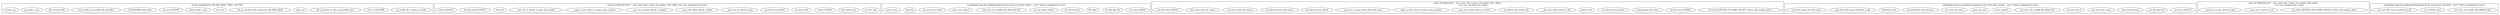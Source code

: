 digraph readdir_c{
        subgraph cluster_vfs_readdir{
                label="int vfs_readdir(struct file *file, filldir_t filler, void *buf)
";
                set_inode_file_f_dentry_d_inode[label="set_inode_file_f_dentry_d_inode"];
                set_res_ENOTDIR[label="set_res_ENOTDIR"];
                file_f_op_false_or_file_f_op_readdir_false[label="file_f_op_false_or_file_f_op_readdir_false"];
                goto_out[label="goto_out"];
                set_res_security_file_permission_file_MAY_READ[label="set_res_security_file_permission_file_MAY_READ"];
                res_true[label="res_true"];
                goto_out[label="goto_out"];
                down_inode_i_sem[label="down_inode_i_sem"];
                set_res_ENOENT[label="set_res_ENOENT"];
                IS_DEADDIR_inode_false[label="IS_DEADDIR_inode_false"];
                set_res_file_f_op_readdir_file_buf_filler[label="set_res_file_f_op_readdir_file_buf_filler"];
                file_accessed_file[label="file_accessed_file"];
                up_inode_i_sem[label="up_inode_i_sem"];
                return_res[label="return_res"];
        }

        subgraph cluster_fillonedir{
                label="static int fillonedir(void * __buf, const char * name, int namlen, loff_t offset, ino_t ino, unsigned int d_type)
";
                set_buf__buf[label="set_buf__buf"];
                buf_result_true[label="buf_result_true"];
                return_EINVAL[label="return_EINVAL"];
                inc_buf_result[label="inc_buf_result"];
                set_dirent_buf_dirent[label="set_dirent_buf_dirent"];
                __put_user_ino_dirent_d_ino[label="__put_user_ino_dirent_d_ino"];
                __put_user_offset_dirent_d_offset[label="__put_user_offset_dirent_d_offset"];
                __put_user_namlen_dirent_d_namlen[label="__put_user_namlen_dirent_d_namlen"];
                __copy_to_user_dirent_d_name_name_namlen[label="__copy_to_user_dirent_d_name_name_namlen"];
                __put_user_0_dirent_d_name_add_namlen[label="__put_user_0_dirent_d_name_add_namlen"];
                return_0[label="return_0"];
                set_buf_result_EFAULT[label="set_buf_result_EFAULT"];
                return_EFAULT[label="return_EFAULT"];
        }

        subgraph cluster_old_readdir{
                label="asmlinkage long old_readdir(unsigned int fd, struct old_linux_dirent __user * dirent, unsigned int count)
";
                set_error_EBADF[label="set_error_EBADF"];
                set_file_fget_fd[label="set_file_fget_fd"];
                set_file_fget_fd[label="set_file_fget_fd"];
                file_false[label="file_false"];
                goto_out[label="goto_out"];
                set_buf_result_0[label="set_buf_result_0"];
                set_buf_dirent_dirent[label="set_buf_dirent_dirent"];
                set_error_vfs_readdir_file_fillonedir_buf[label="set_error_vfs_readdir_file_fillonedir_buf"];
                error_not_small_0[label="error_not_small_0"];
                set_error_buf_result[label="set_error_buf_result"];
                fput_file[label="fput_file"];
                return_error[label="return_error"];
        }

        subgraph cluster_filldir{
                label="static int filldir(void * __buf, const char * name, int namlen, loff_t offset,
		   ino_t ino, unsigned int d_type)
";
                set_buf__buf[label="set_buf__buf"];
                set_reclen_ROUND_UP_NAME_OFFSET_dirent_add_namlen_add_2[label="set_reclen_ROUND_UP_NAME_OFFSET_dirent_add_namlen_add_2"];
                set_buf_error_EINVAL[label="set_buf_error_EINVAL"];
                reclen_great_buf_count[label="reclen_great_buf_count"];
                return_EINVAL[label="return_EINVAL"];
                set_dirent_buf_previous[label="set_dirent_buf_previous"];
                dirent_true[label="dirent_true"];
                __put_user_offset_dirent_d_off[label="__put_user_offset_dirent_d_off"];
                set_dirent_buf_current_dir[label="set_dirent_buf_current_dir"];
                __put_user_ino_dirent_d_ino[label="__put_user_ino_dirent_d_ino"];
                __put_user_reclen_dirent_d_reclen[label="__put_user_reclen_dirent_d_reclen"];
                copy_to_user_dirent_d_name_name_namlen[label="copy_to_user_dirent_d_name_name_namlen"];
                __put_user_0_dirent_d_name_add_namlen[label="__put_user_0_dirent_d_name_add_namlen"];
                __put_user_d_type_dirent_add_relen_sub_1[label="__put_user_d_type_dirent_add_relen_sub_1"];
                set_buf_previous_dirent[label="set_buf_previous_dirent"];
                set_dirent_dirent_add_reclen[label="set_dirent_dirent_add_reclen"];
                set_buf_current_dir_dirent[label="set_buf_current_dir_dirent"];
                buf_count_self_sub_reclen[label="buf_count_self_sub_reclen"];
                return_0[label="return_0"];
                set_buf_error_EFAULT[label="set_buf_error_EFAULT"];
                return_EFAULT[label="return_EFAULT"];
        }

        subgraph cluster_sys_getdents{
                label="asmlinkage long sys_getdents(unsigned int fd, struct linux_dirent __user * dirent, unsigned int count)
";
                set_error_EFAULT[label="set_error_EFAULT"];
                set_error_EBADF[label="set_error_EBADF"];
                set_file_fgett_fd[label="set_file_fgett_fd"];
                file_false[label="file_false"];
                goto_out[label="goto_out"];
                set_buf_current_dir_dirent[label="set_buf_current_dir_dirent"];
                clear_buf_previous[label="clear_buf_previous"];
                set_buf_count_count[label="set_buf_count_count"];
                set_buf_error_0[label="set_buf_error_0"];
                set_error_vfs_readdir_file_filldir_buf[label="set_error_vfs_readdir_file_filldir_buf"];
                error_small_0[label="error_small_0"];
                goto_out_putf[label="goto_out_putf"];
                set_error_buf_error[label="set_error_buf_error"];
                set_lastdirent_buf_previous[label="set_lastdirent_buf_previous"];
                lastdirent_true[label="lastdirent_true"];
                put_ueser_file_f_pos_lastdirent_d_off[label="put_ueser_file_f_pos_lastdirent_d_off"];
                set_error_count_sub_buf_count[label="set_error_count_sub_buf_count"];
                fput_file[label="fput_file"];
                return_error[label="return_error"];
        }

        subgraph cluster_filldir64{
                label="static int filldir64(void * __buf, const char * name, int namlen, loff_t offset,
		     ino_t ino, unsigned int d_type)
";
                set_buf__buf[label="set_buf__buf"];
                set_reclen_ROUND_UP64_NAME_OFFSET_dirent_add_namlen_add_1[label="set_reclen_ROUND_UP64_NAME_OFFSET_dirent_add_namlen_add_1"];
                set_buf_error_EINVAL[label="set_buf_error_EINVAL"];
                reclen_great_buf_count[label="reclen_great_buf_count"];
                return_EINVAL[label="return_EINVAL"];
                set_dirent_buf_previous[label="set_dirent_buf_previous"];
                dirent_true[label="dirent_true"];
                __put_user_offset_dirent_d_off[label="__put_user_offset_dirent_d_off"];
                set_dirent_buf_current_dir[label="set_dirent_buf_current_dir"];
                __put_user_ino_dirent_d_ino[label="__put_user_ino_dirent_d_ino"];
                __put_user_0_dirent_d_off[label="__put_user_0_dirent_d_off"];
                __put_user_reclen_dirent_d_reclen[label="__put_user_reclen_dirent_d_reclen"];
                __put_user_d_type_dirent_d_type[label="__put_user_d_type_dirent_d_type"];
                copy_to_user_dirent_d_name_name_namlen[label="copy_to_user_dirent_d_name_name_namlen"];
                __put_user_0_dirent_d_name_add_namlen[label="__put_user_0_dirent_d_name_add_namlen"];
                set_buf_previous_dirent[label="set_buf_previous_dirent"];
                set_dirent_dirent_add_reclen[label="set_dirent_dirent_add_reclen"];
                set_buf_current_dir_dirent[label="set_buf_current_dir_dirent"];
                buf_count_self_sub_reclen[label="buf_count_self_sub_reclen"];
                return_0[label="return_0"];
                set_buf_error_EFAULT[label="set_buf_error_EFAULT"];
                return_EFAULT[label="return_EFAULT"];
        }

        subgraph cluster_sys_getdents64{
                label="asmlinkage long sys_getdents64(unsigned int fd, struct linux_dirent64 __user * dirent, unsigned int count)
";
                set_error_EFAULT[label="set_error_EFAULT"];
                set_error_EBADF[label="set_error_EBADF"];
                set_file_fgett_fd[label="set_file_fgett_fd"];
                file_false[label="file_false"];
                goto_out[label="goto_out"];
                set_buf_current_dir_dirent[label="set_buf_current_dir_dirent"];
                clear_buf_previous[label="clear_buf_previous"];
                set_buf_count_count[label="set_buf_count_count"];
                set_buf_error_0[label="set_buf_error_0"];
                set_error_vfs_readdir_file_filldir64_buf[label="set_error_vfs_readdir_file_filldir64_buf"];
                error_small_0[label="error_small_0"];
                goto_out_putf[label="goto_out_putf"];
                set_error_buf_error[label="set_error_buf_error"];
                set_lastdirent_buf_previous[label="set_lastdirent_buf_previous"];
                lastdirent_true[label="lastdirent_true"];
                set_f_off_file_f_pos[label="set_f_off_file_f_pos"];
                put_user_file_f_pos_lastdirent_d_off[label="put_user_file_f_pos_lastdirent_d_off"];
                set_error_count_sub_buf_count[label="set_error_count_sub_buf_count"];
                fput_file[label="fput_file"];
                return_error[label="return_error"];
        }
        
}
